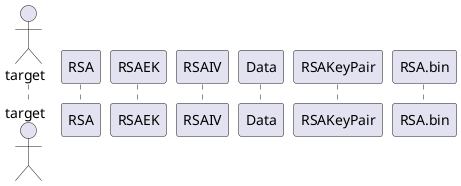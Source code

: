 @startuml
'https://plantuml.com/sequence-diagram

actor target
participant RSA
participant RSAEK
participant RSAIV
participant Data
participant RSAKeyPair

participant RSA.bin

autonumber

@enduml